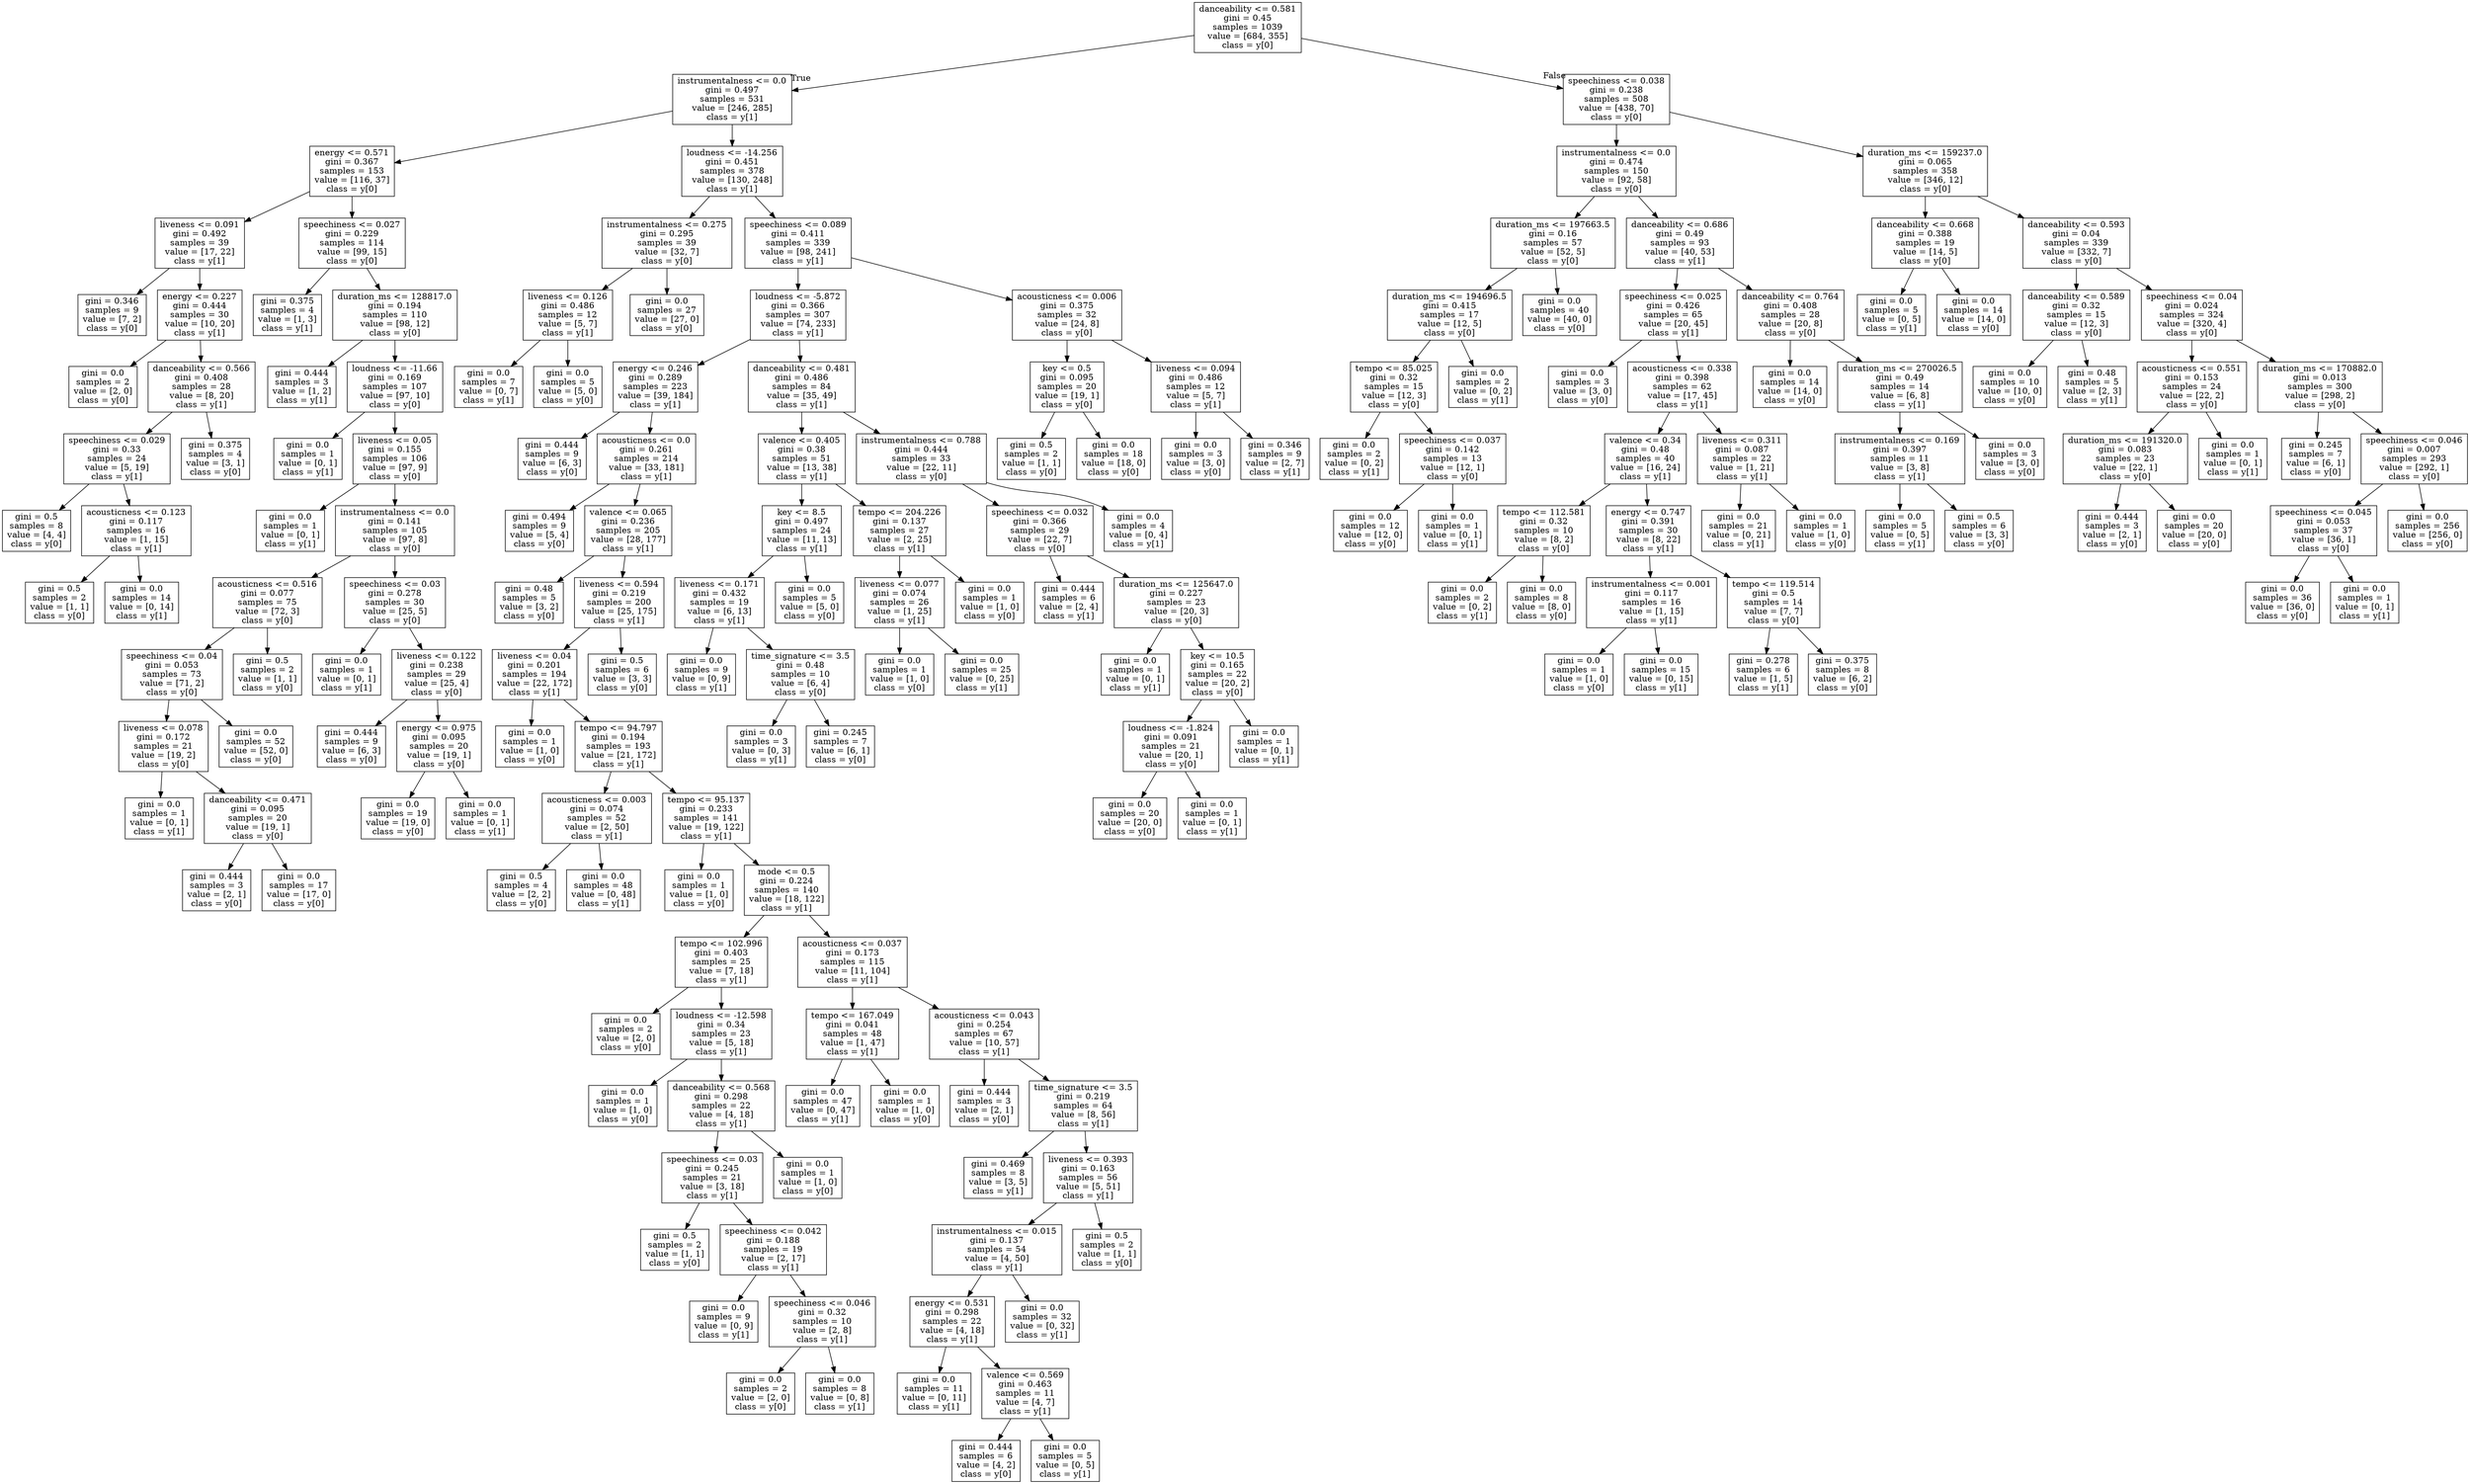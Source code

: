 digraph Tree {
node [shape=box] ;
0 [label="danceability <= 0.581\ngini = 0.45\nsamples = 1039\nvalue = [684, 355]\nclass = y[0]"] ;
1 [label="instrumentalness <= 0.0\ngini = 0.497\nsamples = 531\nvalue = [246, 285]\nclass = y[1]"] ;
0 -> 1 [labeldistance=2.5, labelangle=45, headlabel="True"] ;
2 [label="energy <= 0.571\ngini = 0.367\nsamples = 153\nvalue = [116, 37]\nclass = y[0]"] ;
1 -> 2 ;
3 [label="liveness <= 0.091\ngini = 0.492\nsamples = 39\nvalue = [17, 22]\nclass = y[1]"] ;
2 -> 3 ;
4 [label="gini = 0.346\nsamples = 9\nvalue = [7, 2]\nclass = y[0]"] ;
3 -> 4 ;
5 [label="energy <= 0.227\ngini = 0.444\nsamples = 30\nvalue = [10, 20]\nclass = y[1]"] ;
3 -> 5 ;
6 [label="gini = 0.0\nsamples = 2\nvalue = [2, 0]\nclass = y[0]"] ;
5 -> 6 ;
7 [label="danceability <= 0.566\ngini = 0.408\nsamples = 28\nvalue = [8, 20]\nclass = y[1]"] ;
5 -> 7 ;
8 [label="speechiness <= 0.029\ngini = 0.33\nsamples = 24\nvalue = [5, 19]\nclass = y[1]"] ;
7 -> 8 ;
9 [label="gini = 0.5\nsamples = 8\nvalue = [4, 4]\nclass = y[0]"] ;
8 -> 9 ;
10 [label="acousticness <= 0.123\ngini = 0.117\nsamples = 16\nvalue = [1, 15]\nclass = y[1]"] ;
8 -> 10 ;
11 [label="gini = 0.5\nsamples = 2\nvalue = [1, 1]\nclass = y[0]"] ;
10 -> 11 ;
12 [label="gini = 0.0\nsamples = 14\nvalue = [0, 14]\nclass = y[1]"] ;
10 -> 12 ;
13 [label="gini = 0.375\nsamples = 4\nvalue = [3, 1]\nclass = y[0]"] ;
7 -> 13 ;
14 [label="speechiness <= 0.027\ngini = 0.229\nsamples = 114\nvalue = [99, 15]\nclass = y[0]"] ;
2 -> 14 ;
15 [label="gini = 0.375\nsamples = 4\nvalue = [1, 3]\nclass = y[1]"] ;
14 -> 15 ;
16 [label="duration_ms <= 128817.0\ngini = 0.194\nsamples = 110\nvalue = [98, 12]\nclass = y[0]"] ;
14 -> 16 ;
17 [label="gini = 0.444\nsamples = 3\nvalue = [1, 2]\nclass = y[1]"] ;
16 -> 17 ;
18 [label="loudness <= -11.66\ngini = 0.169\nsamples = 107\nvalue = [97, 10]\nclass = y[0]"] ;
16 -> 18 ;
19 [label="gini = 0.0\nsamples = 1\nvalue = [0, 1]\nclass = y[1]"] ;
18 -> 19 ;
20 [label="liveness <= 0.05\ngini = 0.155\nsamples = 106\nvalue = [97, 9]\nclass = y[0]"] ;
18 -> 20 ;
21 [label="gini = 0.0\nsamples = 1\nvalue = [0, 1]\nclass = y[1]"] ;
20 -> 21 ;
22 [label="instrumentalness <= 0.0\ngini = 0.141\nsamples = 105\nvalue = [97, 8]\nclass = y[0]"] ;
20 -> 22 ;
23 [label="acousticness <= 0.516\ngini = 0.077\nsamples = 75\nvalue = [72, 3]\nclass = y[0]"] ;
22 -> 23 ;
24 [label="speechiness <= 0.04\ngini = 0.053\nsamples = 73\nvalue = [71, 2]\nclass = y[0]"] ;
23 -> 24 ;
25 [label="liveness <= 0.078\ngini = 0.172\nsamples = 21\nvalue = [19, 2]\nclass = y[0]"] ;
24 -> 25 ;
26 [label="gini = 0.0\nsamples = 1\nvalue = [0, 1]\nclass = y[1]"] ;
25 -> 26 ;
27 [label="danceability <= 0.471\ngini = 0.095\nsamples = 20\nvalue = [19, 1]\nclass = y[0]"] ;
25 -> 27 ;
28 [label="gini = 0.444\nsamples = 3\nvalue = [2, 1]\nclass = y[0]"] ;
27 -> 28 ;
29 [label="gini = 0.0\nsamples = 17\nvalue = [17, 0]\nclass = y[0]"] ;
27 -> 29 ;
30 [label="gini = 0.0\nsamples = 52\nvalue = [52, 0]\nclass = y[0]"] ;
24 -> 30 ;
31 [label="gini = 0.5\nsamples = 2\nvalue = [1, 1]\nclass = y[0]"] ;
23 -> 31 ;
32 [label="speechiness <= 0.03\ngini = 0.278\nsamples = 30\nvalue = [25, 5]\nclass = y[0]"] ;
22 -> 32 ;
33 [label="gini = 0.0\nsamples = 1\nvalue = [0, 1]\nclass = y[1]"] ;
32 -> 33 ;
34 [label="liveness <= 0.122\ngini = 0.238\nsamples = 29\nvalue = [25, 4]\nclass = y[0]"] ;
32 -> 34 ;
35 [label="gini = 0.444\nsamples = 9\nvalue = [6, 3]\nclass = y[0]"] ;
34 -> 35 ;
36 [label="energy <= 0.975\ngini = 0.095\nsamples = 20\nvalue = [19, 1]\nclass = y[0]"] ;
34 -> 36 ;
37 [label="gini = 0.0\nsamples = 19\nvalue = [19, 0]\nclass = y[0]"] ;
36 -> 37 ;
38 [label="gini = 0.0\nsamples = 1\nvalue = [0, 1]\nclass = y[1]"] ;
36 -> 38 ;
39 [label="loudness <= -14.256\ngini = 0.451\nsamples = 378\nvalue = [130, 248]\nclass = y[1]"] ;
1 -> 39 ;
40 [label="instrumentalness <= 0.275\ngini = 0.295\nsamples = 39\nvalue = [32, 7]\nclass = y[0]"] ;
39 -> 40 ;
41 [label="liveness <= 0.126\ngini = 0.486\nsamples = 12\nvalue = [5, 7]\nclass = y[1]"] ;
40 -> 41 ;
42 [label="gini = 0.0\nsamples = 7\nvalue = [0, 7]\nclass = y[1]"] ;
41 -> 42 ;
43 [label="gini = 0.0\nsamples = 5\nvalue = [5, 0]\nclass = y[0]"] ;
41 -> 43 ;
44 [label="gini = 0.0\nsamples = 27\nvalue = [27, 0]\nclass = y[0]"] ;
40 -> 44 ;
45 [label="speechiness <= 0.089\ngini = 0.411\nsamples = 339\nvalue = [98, 241]\nclass = y[1]"] ;
39 -> 45 ;
46 [label="loudness <= -5.872\ngini = 0.366\nsamples = 307\nvalue = [74, 233]\nclass = y[1]"] ;
45 -> 46 ;
47 [label="energy <= 0.246\ngini = 0.289\nsamples = 223\nvalue = [39, 184]\nclass = y[1]"] ;
46 -> 47 ;
48 [label="gini = 0.444\nsamples = 9\nvalue = [6, 3]\nclass = y[0]"] ;
47 -> 48 ;
49 [label="acousticness <= 0.0\ngini = 0.261\nsamples = 214\nvalue = [33, 181]\nclass = y[1]"] ;
47 -> 49 ;
50 [label="gini = 0.494\nsamples = 9\nvalue = [5, 4]\nclass = y[0]"] ;
49 -> 50 ;
51 [label="valence <= 0.065\ngini = 0.236\nsamples = 205\nvalue = [28, 177]\nclass = y[1]"] ;
49 -> 51 ;
52 [label="gini = 0.48\nsamples = 5\nvalue = [3, 2]\nclass = y[0]"] ;
51 -> 52 ;
53 [label="liveness <= 0.594\ngini = 0.219\nsamples = 200\nvalue = [25, 175]\nclass = y[1]"] ;
51 -> 53 ;
54 [label="liveness <= 0.04\ngini = 0.201\nsamples = 194\nvalue = [22, 172]\nclass = y[1]"] ;
53 -> 54 ;
55 [label="gini = 0.0\nsamples = 1\nvalue = [1, 0]\nclass = y[0]"] ;
54 -> 55 ;
56 [label="tempo <= 94.797\ngini = 0.194\nsamples = 193\nvalue = [21, 172]\nclass = y[1]"] ;
54 -> 56 ;
57 [label="acousticness <= 0.003\ngini = 0.074\nsamples = 52\nvalue = [2, 50]\nclass = y[1]"] ;
56 -> 57 ;
58 [label="gini = 0.5\nsamples = 4\nvalue = [2, 2]\nclass = y[0]"] ;
57 -> 58 ;
59 [label="gini = 0.0\nsamples = 48\nvalue = [0, 48]\nclass = y[1]"] ;
57 -> 59 ;
60 [label="tempo <= 95.137\ngini = 0.233\nsamples = 141\nvalue = [19, 122]\nclass = y[1]"] ;
56 -> 60 ;
61 [label="gini = 0.0\nsamples = 1\nvalue = [1, 0]\nclass = y[0]"] ;
60 -> 61 ;
62 [label="mode <= 0.5\ngini = 0.224\nsamples = 140\nvalue = [18, 122]\nclass = y[1]"] ;
60 -> 62 ;
63 [label="tempo <= 102.996\ngini = 0.403\nsamples = 25\nvalue = [7, 18]\nclass = y[1]"] ;
62 -> 63 ;
64 [label="gini = 0.0\nsamples = 2\nvalue = [2, 0]\nclass = y[0]"] ;
63 -> 64 ;
65 [label="loudness <= -12.598\ngini = 0.34\nsamples = 23\nvalue = [5, 18]\nclass = y[1]"] ;
63 -> 65 ;
66 [label="gini = 0.0\nsamples = 1\nvalue = [1, 0]\nclass = y[0]"] ;
65 -> 66 ;
67 [label="danceability <= 0.568\ngini = 0.298\nsamples = 22\nvalue = [4, 18]\nclass = y[1]"] ;
65 -> 67 ;
68 [label="speechiness <= 0.03\ngini = 0.245\nsamples = 21\nvalue = [3, 18]\nclass = y[1]"] ;
67 -> 68 ;
69 [label="gini = 0.5\nsamples = 2\nvalue = [1, 1]\nclass = y[0]"] ;
68 -> 69 ;
70 [label="speechiness <= 0.042\ngini = 0.188\nsamples = 19\nvalue = [2, 17]\nclass = y[1]"] ;
68 -> 70 ;
71 [label="gini = 0.0\nsamples = 9\nvalue = [0, 9]\nclass = y[1]"] ;
70 -> 71 ;
72 [label="speechiness <= 0.046\ngini = 0.32\nsamples = 10\nvalue = [2, 8]\nclass = y[1]"] ;
70 -> 72 ;
73 [label="gini = 0.0\nsamples = 2\nvalue = [2, 0]\nclass = y[0]"] ;
72 -> 73 ;
74 [label="gini = 0.0\nsamples = 8\nvalue = [0, 8]\nclass = y[1]"] ;
72 -> 74 ;
75 [label="gini = 0.0\nsamples = 1\nvalue = [1, 0]\nclass = y[0]"] ;
67 -> 75 ;
76 [label="acousticness <= 0.037\ngini = 0.173\nsamples = 115\nvalue = [11, 104]\nclass = y[1]"] ;
62 -> 76 ;
77 [label="tempo <= 167.049\ngini = 0.041\nsamples = 48\nvalue = [1, 47]\nclass = y[1]"] ;
76 -> 77 ;
78 [label="gini = 0.0\nsamples = 47\nvalue = [0, 47]\nclass = y[1]"] ;
77 -> 78 ;
79 [label="gini = 0.0\nsamples = 1\nvalue = [1, 0]\nclass = y[0]"] ;
77 -> 79 ;
80 [label="acousticness <= 0.043\ngini = 0.254\nsamples = 67\nvalue = [10, 57]\nclass = y[1]"] ;
76 -> 80 ;
81 [label="gini = 0.444\nsamples = 3\nvalue = [2, 1]\nclass = y[0]"] ;
80 -> 81 ;
82 [label="time_signature <= 3.5\ngini = 0.219\nsamples = 64\nvalue = [8, 56]\nclass = y[1]"] ;
80 -> 82 ;
83 [label="gini = 0.469\nsamples = 8\nvalue = [3, 5]\nclass = y[1]"] ;
82 -> 83 ;
84 [label="liveness <= 0.393\ngini = 0.163\nsamples = 56\nvalue = [5, 51]\nclass = y[1]"] ;
82 -> 84 ;
85 [label="instrumentalness <= 0.015\ngini = 0.137\nsamples = 54\nvalue = [4, 50]\nclass = y[1]"] ;
84 -> 85 ;
86 [label="energy <= 0.531\ngini = 0.298\nsamples = 22\nvalue = [4, 18]\nclass = y[1]"] ;
85 -> 86 ;
87 [label="gini = 0.0\nsamples = 11\nvalue = [0, 11]\nclass = y[1]"] ;
86 -> 87 ;
88 [label="valence <= 0.569\ngini = 0.463\nsamples = 11\nvalue = [4, 7]\nclass = y[1]"] ;
86 -> 88 ;
89 [label="gini = 0.444\nsamples = 6\nvalue = [4, 2]\nclass = y[0]"] ;
88 -> 89 ;
90 [label="gini = 0.0\nsamples = 5\nvalue = [0, 5]\nclass = y[1]"] ;
88 -> 90 ;
91 [label="gini = 0.0\nsamples = 32\nvalue = [0, 32]\nclass = y[1]"] ;
85 -> 91 ;
92 [label="gini = 0.5\nsamples = 2\nvalue = [1, 1]\nclass = y[0]"] ;
84 -> 92 ;
93 [label="gini = 0.5\nsamples = 6\nvalue = [3, 3]\nclass = y[0]"] ;
53 -> 93 ;
94 [label="danceability <= 0.481\ngini = 0.486\nsamples = 84\nvalue = [35, 49]\nclass = y[1]"] ;
46 -> 94 ;
95 [label="valence <= 0.405\ngini = 0.38\nsamples = 51\nvalue = [13, 38]\nclass = y[1]"] ;
94 -> 95 ;
96 [label="key <= 8.5\ngini = 0.497\nsamples = 24\nvalue = [11, 13]\nclass = y[1]"] ;
95 -> 96 ;
97 [label="liveness <= 0.171\ngini = 0.432\nsamples = 19\nvalue = [6, 13]\nclass = y[1]"] ;
96 -> 97 ;
98 [label="gini = 0.0\nsamples = 9\nvalue = [0, 9]\nclass = y[1]"] ;
97 -> 98 ;
99 [label="time_signature <= 3.5\ngini = 0.48\nsamples = 10\nvalue = [6, 4]\nclass = y[0]"] ;
97 -> 99 ;
100 [label="gini = 0.0\nsamples = 3\nvalue = [0, 3]\nclass = y[1]"] ;
99 -> 100 ;
101 [label="gini = 0.245\nsamples = 7\nvalue = [6, 1]\nclass = y[0]"] ;
99 -> 101 ;
102 [label="gini = 0.0\nsamples = 5\nvalue = [5, 0]\nclass = y[0]"] ;
96 -> 102 ;
103 [label="tempo <= 204.226\ngini = 0.137\nsamples = 27\nvalue = [2, 25]\nclass = y[1]"] ;
95 -> 103 ;
104 [label="liveness <= 0.077\ngini = 0.074\nsamples = 26\nvalue = [1, 25]\nclass = y[1]"] ;
103 -> 104 ;
105 [label="gini = 0.0\nsamples = 1\nvalue = [1, 0]\nclass = y[0]"] ;
104 -> 105 ;
106 [label="gini = 0.0\nsamples = 25\nvalue = [0, 25]\nclass = y[1]"] ;
104 -> 106 ;
107 [label="gini = 0.0\nsamples = 1\nvalue = [1, 0]\nclass = y[0]"] ;
103 -> 107 ;
108 [label="instrumentalness <= 0.788\ngini = 0.444\nsamples = 33\nvalue = [22, 11]\nclass = y[0]"] ;
94 -> 108 ;
109 [label="speechiness <= 0.032\ngini = 0.366\nsamples = 29\nvalue = [22, 7]\nclass = y[0]"] ;
108 -> 109 ;
110 [label="gini = 0.444\nsamples = 6\nvalue = [2, 4]\nclass = y[1]"] ;
109 -> 110 ;
111 [label="duration_ms <= 125647.0\ngini = 0.227\nsamples = 23\nvalue = [20, 3]\nclass = y[0]"] ;
109 -> 111 ;
112 [label="gini = 0.0\nsamples = 1\nvalue = [0, 1]\nclass = y[1]"] ;
111 -> 112 ;
113 [label="key <= 10.5\ngini = 0.165\nsamples = 22\nvalue = [20, 2]\nclass = y[0]"] ;
111 -> 113 ;
114 [label="loudness <= -1.824\ngini = 0.091\nsamples = 21\nvalue = [20, 1]\nclass = y[0]"] ;
113 -> 114 ;
115 [label="gini = 0.0\nsamples = 20\nvalue = [20, 0]\nclass = y[0]"] ;
114 -> 115 ;
116 [label="gini = 0.0\nsamples = 1\nvalue = [0, 1]\nclass = y[1]"] ;
114 -> 116 ;
117 [label="gini = 0.0\nsamples = 1\nvalue = [0, 1]\nclass = y[1]"] ;
113 -> 117 ;
118 [label="gini = 0.0\nsamples = 4\nvalue = [0, 4]\nclass = y[1]"] ;
108 -> 118 ;
119 [label="acousticness <= 0.006\ngini = 0.375\nsamples = 32\nvalue = [24, 8]\nclass = y[0]"] ;
45 -> 119 ;
120 [label="key <= 0.5\ngini = 0.095\nsamples = 20\nvalue = [19, 1]\nclass = y[0]"] ;
119 -> 120 ;
121 [label="gini = 0.5\nsamples = 2\nvalue = [1, 1]\nclass = y[0]"] ;
120 -> 121 ;
122 [label="gini = 0.0\nsamples = 18\nvalue = [18, 0]\nclass = y[0]"] ;
120 -> 122 ;
123 [label="liveness <= 0.094\ngini = 0.486\nsamples = 12\nvalue = [5, 7]\nclass = y[1]"] ;
119 -> 123 ;
124 [label="gini = 0.0\nsamples = 3\nvalue = [3, 0]\nclass = y[0]"] ;
123 -> 124 ;
125 [label="gini = 0.346\nsamples = 9\nvalue = [2, 7]\nclass = y[1]"] ;
123 -> 125 ;
126 [label="speechiness <= 0.038\ngini = 0.238\nsamples = 508\nvalue = [438, 70]\nclass = y[0]"] ;
0 -> 126 [labeldistance=2.5, labelangle=-45, headlabel="False"] ;
127 [label="instrumentalness <= 0.0\ngini = 0.474\nsamples = 150\nvalue = [92, 58]\nclass = y[0]"] ;
126 -> 127 ;
128 [label="duration_ms <= 197663.5\ngini = 0.16\nsamples = 57\nvalue = [52, 5]\nclass = y[0]"] ;
127 -> 128 ;
129 [label="duration_ms <= 194696.5\ngini = 0.415\nsamples = 17\nvalue = [12, 5]\nclass = y[0]"] ;
128 -> 129 ;
130 [label="tempo <= 85.025\ngini = 0.32\nsamples = 15\nvalue = [12, 3]\nclass = y[0]"] ;
129 -> 130 ;
131 [label="gini = 0.0\nsamples = 2\nvalue = [0, 2]\nclass = y[1]"] ;
130 -> 131 ;
132 [label="speechiness <= 0.037\ngini = 0.142\nsamples = 13\nvalue = [12, 1]\nclass = y[0]"] ;
130 -> 132 ;
133 [label="gini = 0.0\nsamples = 12\nvalue = [12, 0]\nclass = y[0]"] ;
132 -> 133 ;
134 [label="gini = 0.0\nsamples = 1\nvalue = [0, 1]\nclass = y[1]"] ;
132 -> 134 ;
135 [label="gini = 0.0\nsamples = 2\nvalue = [0, 2]\nclass = y[1]"] ;
129 -> 135 ;
136 [label="gini = 0.0\nsamples = 40\nvalue = [40, 0]\nclass = y[0]"] ;
128 -> 136 ;
137 [label="danceability <= 0.686\ngini = 0.49\nsamples = 93\nvalue = [40, 53]\nclass = y[1]"] ;
127 -> 137 ;
138 [label="speechiness <= 0.025\ngini = 0.426\nsamples = 65\nvalue = [20, 45]\nclass = y[1]"] ;
137 -> 138 ;
139 [label="gini = 0.0\nsamples = 3\nvalue = [3, 0]\nclass = y[0]"] ;
138 -> 139 ;
140 [label="acousticness <= 0.338\ngini = 0.398\nsamples = 62\nvalue = [17, 45]\nclass = y[1]"] ;
138 -> 140 ;
141 [label="valence <= 0.34\ngini = 0.48\nsamples = 40\nvalue = [16, 24]\nclass = y[1]"] ;
140 -> 141 ;
142 [label="tempo <= 112.581\ngini = 0.32\nsamples = 10\nvalue = [8, 2]\nclass = y[0]"] ;
141 -> 142 ;
143 [label="gini = 0.0\nsamples = 2\nvalue = [0, 2]\nclass = y[1]"] ;
142 -> 143 ;
144 [label="gini = 0.0\nsamples = 8\nvalue = [8, 0]\nclass = y[0]"] ;
142 -> 144 ;
145 [label="energy <= 0.747\ngini = 0.391\nsamples = 30\nvalue = [8, 22]\nclass = y[1]"] ;
141 -> 145 ;
146 [label="instrumentalness <= 0.001\ngini = 0.117\nsamples = 16\nvalue = [1, 15]\nclass = y[1]"] ;
145 -> 146 ;
147 [label="gini = 0.0\nsamples = 1\nvalue = [1, 0]\nclass = y[0]"] ;
146 -> 147 ;
148 [label="gini = 0.0\nsamples = 15\nvalue = [0, 15]\nclass = y[1]"] ;
146 -> 148 ;
149 [label="tempo <= 119.514\ngini = 0.5\nsamples = 14\nvalue = [7, 7]\nclass = y[0]"] ;
145 -> 149 ;
150 [label="gini = 0.278\nsamples = 6\nvalue = [1, 5]\nclass = y[1]"] ;
149 -> 150 ;
151 [label="gini = 0.375\nsamples = 8\nvalue = [6, 2]\nclass = y[0]"] ;
149 -> 151 ;
152 [label="liveness <= 0.311\ngini = 0.087\nsamples = 22\nvalue = [1, 21]\nclass = y[1]"] ;
140 -> 152 ;
153 [label="gini = 0.0\nsamples = 21\nvalue = [0, 21]\nclass = y[1]"] ;
152 -> 153 ;
154 [label="gini = 0.0\nsamples = 1\nvalue = [1, 0]\nclass = y[0]"] ;
152 -> 154 ;
155 [label="danceability <= 0.764\ngini = 0.408\nsamples = 28\nvalue = [20, 8]\nclass = y[0]"] ;
137 -> 155 ;
156 [label="gini = 0.0\nsamples = 14\nvalue = [14, 0]\nclass = y[0]"] ;
155 -> 156 ;
157 [label="duration_ms <= 270026.5\ngini = 0.49\nsamples = 14\nvalue = [6, 8]\nclass = y[1]"] ;
155 -> 157 ;
158 [label="instrumentalness <= 0.169\ngini = 0.397\nsamples = 11\nvalue = [3, 8]\nclass = y[1]"] ;
157 -> 158 ;
159 [label="gini = 0.0\nsamples = 5\nvalue = [0, 5]\nclass = y[1]"] ;
158 -> 159 ;
160 [label="gini = 0.5\nsamples = 6\nvalue = [3, 3]\nclass = y[0]"] ;
158 -> 160 ;
161 [label="gini = 0.0\nsamples = 3\nvalue = [3, 0]\nclass = y[0]"] ;
157 -> 161 ;
162 [label="duration_ms <= 159237.0\ngini = 0.065\nsamples = 358\nvalue = [346, 12]\nclass = y[0]"] ;
126 -> 162 ;
163 [label="danceability <= 0.668\ngini = 0.388\nsamples = 19\nvalue = [14, 5]\nclass = y[0]"] ;
162 -> 163 ;
164 [label="gini = 0.0\nsamples = 5\nvalue = [0, 5]\nclass = y[1]"] ;
163 -> 164 ;
165 [label="gini = 0.0\nsamples = 14\nvalue = [14, 0]\nclass = y[0]"] ;
163 -> 165 ;
166 [label="danceability <= 0.593\ngini = 0.04\nsamples = 339\nvalue = [332, 7]\nclass = y[0]"] ;
162 -> 166 ;
167 [label="danceability <= 0.589\ngini = 0.32\nsamples = 15\nvalue = [12, 3]\nclass = y[0]"] ;
166 -> 167 ;
168 [label="gini = 0.0\nsamples = 10\nvalue = [10, 0]\nclass = y[0]"] ;
167 -> 168 ;
169 [label="gini = 0.48\nsamples = 5\nvalue = [2, 3]\nclass = y[1]"] ;
167 -> 169 ;
170 [label="speechiness <= 0.04\ngini = 0.024\nsamples = 324\nvalue = [320, 4]\nclass = y[0]"] ;
166 -> 170 ;
171 [label="acousticness <= 0.551\ngini = 0.153\nsamples = 24\nvalue = [22, 2]\nclass = y[0]"] ;
170 -> 171 ;
172 [label="duration_ms <= 191320.0\ngini = 0.083\nsamples = 23\nvalue = [22, 1]\nclass = y[0]"] ;
171 -> 172 ;
173 [label="gini = 0.444\nsamples = 3\nvalue = [2, 1]\nclass = y[0]"] ;
172 -> 173 ;
174 [label="gini = 0.0\nsamples = 20\nvalue = [20, 0]\nclass = y[0]"] ;
172 -> 174 ;
175 [label="gini = 0.0\nsamples = 1\nvalue = [0, 1]\nclass = y[1]"] ;
171 -> 175 ;
176 [label="duration_ms <= 170882.0\ngini = 0.013\nsamples = 300\nvalue = [298, 2]\nclass = y[0]"] ;
170 -> 176 ;
177 [label="gini = 0.245\nsamples = 7\nvalue = [6, 1]\nclass = y[0]"] ;
176 -> 177 ;
178 [label="speechiness <= 0.046\ngini = 0.007\nsamples = 293\nvalue = [292, 1]\nclass = y[0]"] ;
176 -> 178 ;
179 [label="speechiness <= 0.045\ngini = 0.053\nsamples = 37\nvalue = [36, 1]\nclass = y[0]"] ;
178 -> 179 ;
180 [label="gini = 0.0\nsamples = 36\nvalue = [36, 0]\nclass = y[0]"] ;
179 -> 180 ;
181 [label="gini = 0.0\nsamples = 1\nvalue = [0, 1]\nclass = y[1]"] ;
179 -> 181 ;
182 [label="gini = 0.0\nsamples = 256\nvalue = [256, 0]\nclass = y[0]"] ;
178 -> 182 ;
}